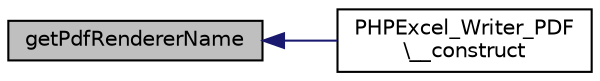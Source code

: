 digraph "getPdfRendererName"
{
  edge [fontname="Helvetica",fontsize="10",labelfontname="Helvetica",labelfontsize="10"];
  node [fontname="Helvetica",fontsize="10",shape=record];
  rankdir="LR";
  Node32 [label="getPdfRendererName",height=0.2,width=0.4,color="black", fillcolor="grey75", style="filled", fontcolor="black"];
  Node32 -> Node33 [dir="back",color="midnightblue",fontsize="10",style="solid",fontname="Helvetica"];
  Node33 [label="PHPExcel_Writer_PDF\l\\__construct",height=0.2,width=0.4,color="black", fillcolor="white", style="filled",URL="$class_p_h_p_excel___writer___p_d_f.html#a4e5deaf4592bef642360c431317b4811"];
}
